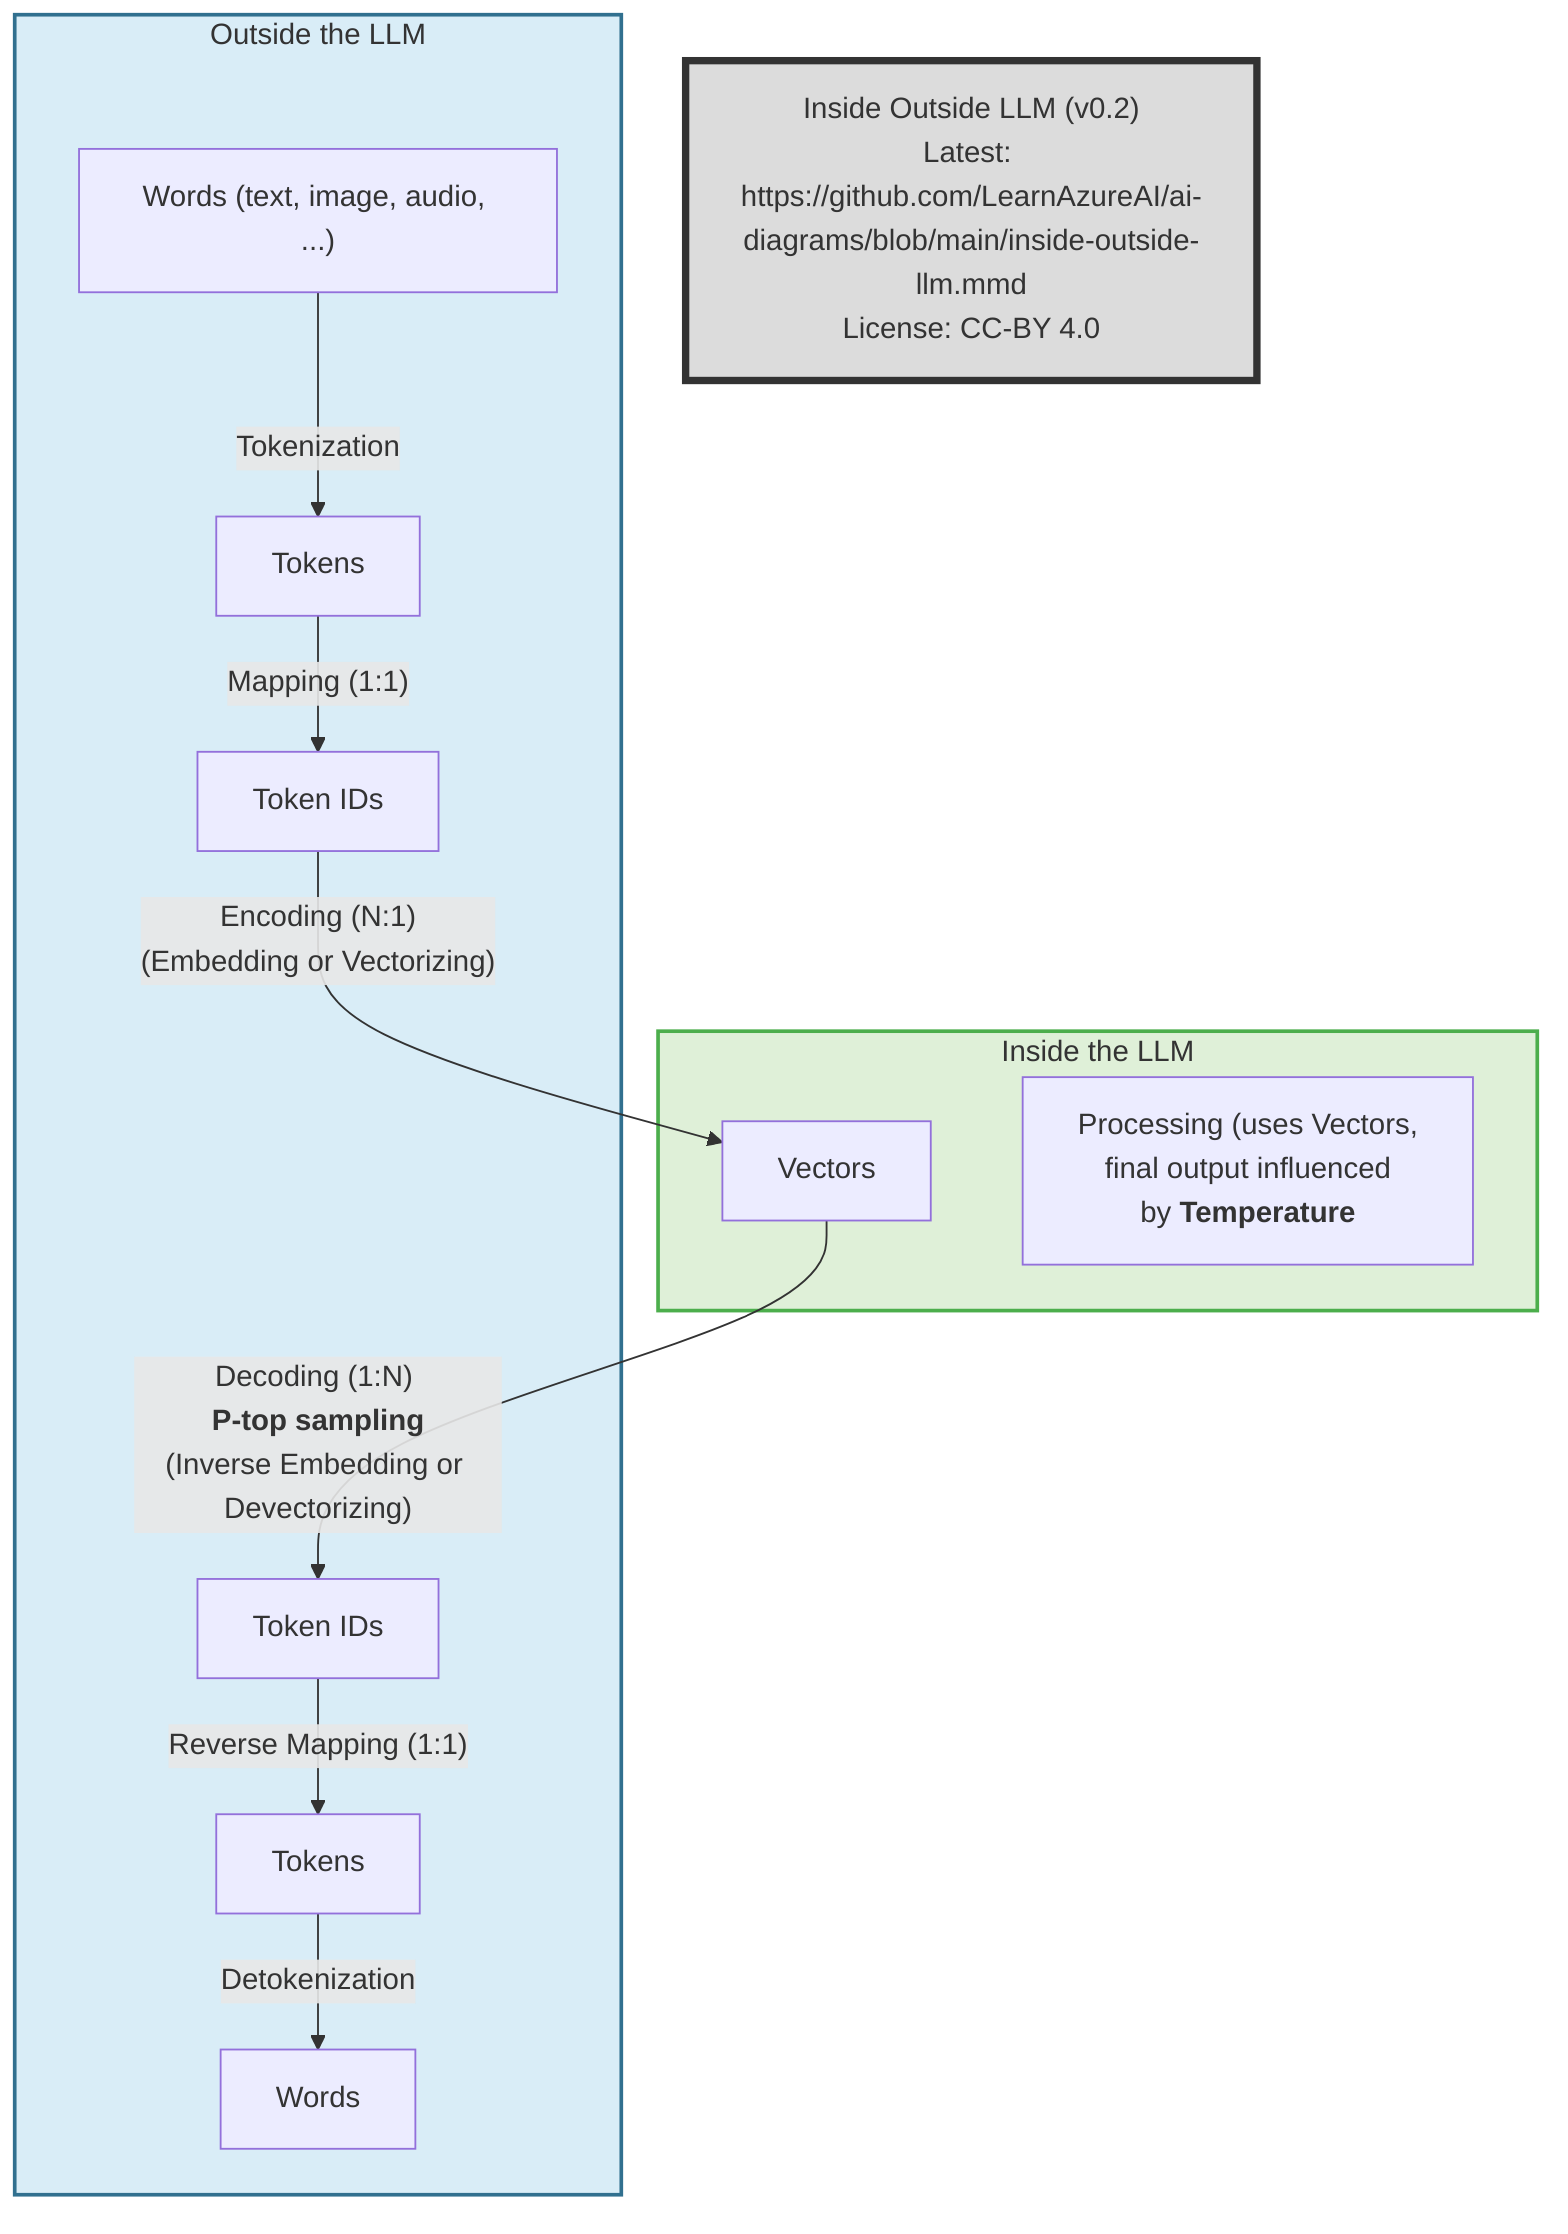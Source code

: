 %% Inside Outside LLM is from the AI Diagram repo by LearnAzureAI is licensed under CC BY 4.0. https://github.com/LearnAzureAI/ai-diagrams/blob/main/inside-outside-llm.mmd

graph TD
    subgraph LLMAirspace["Inside the LLM"]
        style LLMAirspace fill:#dff0d8,stroke:#4cae4c,stroke-width:2px;

        %% These and other factors depend on model architecture (e.g., transformer layers, attention mechanisms)
        D[Vectors]
        T["`Processing (uses Vectors, 
         final output influenced 
         by **Temperature**`"]
    end

    subgraph OutsideLLM["Outside the LLM"]
        style OutsideLLM fill:#d9edf7,stroke:#31708f,stroke-width:2px;

        direction TB
        A["Words (text, image, audio, ...)"] -->|Tokenization| B[Tokens]
        B -->|"Mapping (1:1)"| C[Token IDs]
        E -->|"Reverse Mapping (1:1)"| F[Tokens]
        F -->|Detokenization| G[Words]
    end

    C -->|"Encoding (N:1) 
          (Embedding or Vectorizing)"| D

    D -->|"`Decoding (1:N) 
            %% p-top nucleus sampling
            **P-top sampling**
            (Inverse Embedding or Devectorizing)`"| E[Token IDs]

    attribution["Inside Outside LLM (v0.2)<br>Latest: https://github.com/LearnAzureAI/ai-diagrams/blob/main/inside-outside-llm.mmd<br>License: CC-BY 4.0"]
    style attribution fill:#DCDCDC,stroke:#333,stroke-width:4px